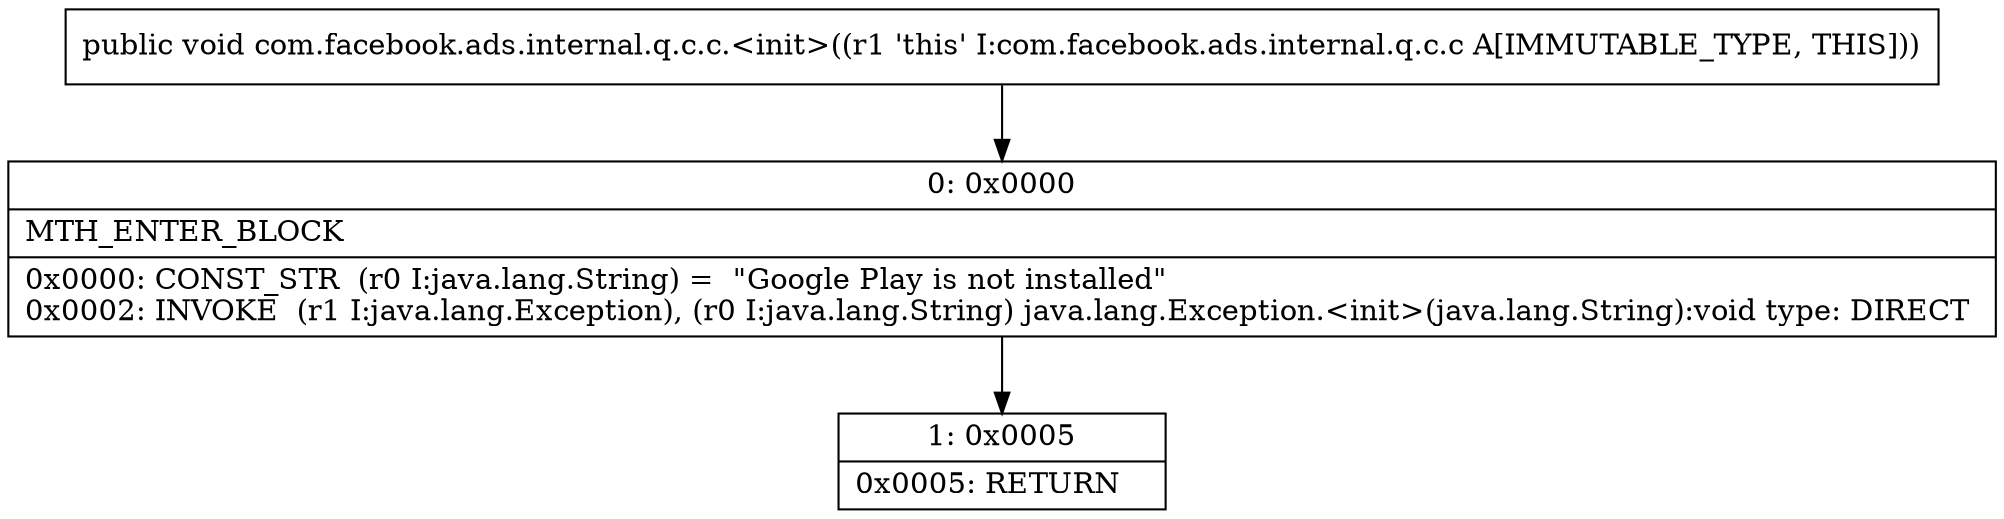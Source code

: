 digraph "CFG forcom.facebook.ads.internal.q.c.c.\<init\>()V" {
Node_0 [shape=record,label="{0\:\ 0x0000|MTH_ENTER_BLOCK\l|0x0000: CONST_STR  (r0 I:java.lang.String) =  \"Google Play is not installed\" \l0x0002: INVOKE  (r1 I:java.lang.Exception), (r0 I:java.lang.String) java.lang.Exception.\<init\>(java.lang.String):void type: DIRECT \l}"];
Node_1 [shape=record,label="{1\:\ 0x0005|0x0005: RETURN   \l}"];
MethodNode[shape=record,label="{public void com.facebook.ads.internal.q.c.c.\<init\>((r1 'this' I:com.facebook.ads.internal.q.c.c A[IMMUTABLE_TYPE, THIS])) }"];
MethodNode -> Node_0;
Node_0 -> Node_1;
}

